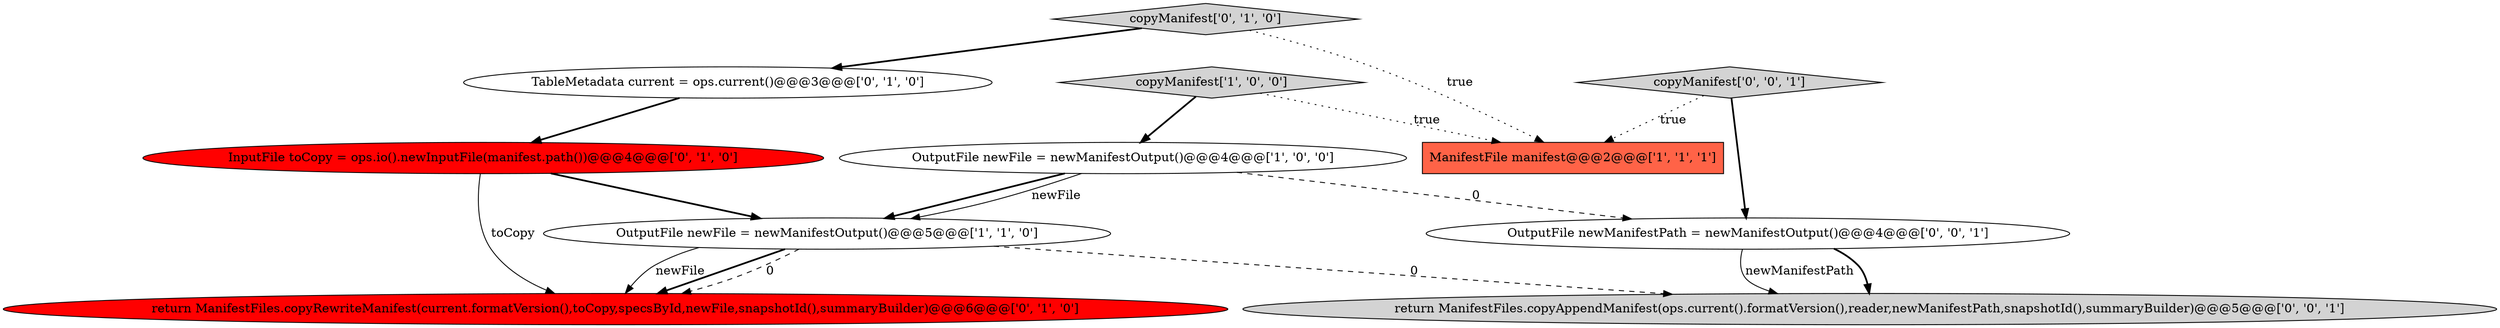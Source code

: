 digraph {
1 [style = filled, label = "OutputFile newFile = newManifestOutput()@@@4@@@['1', '0', '0']", fillcolor = white, shape = ellipse image = "AAA0AAABBB1BBB"];
4 [style = filled, label = "copyManifest['0', '1', '0']", fillcolor = lightgray, shape = diamond image = "AAA0AAABBB2BBB"];
9 [style = filled, label = "OutputFile newManifestPath = newManifestOutput()@@@4@@@['0', '0', '1']", fillcolor = white, shape = ellipse image = "AAA0AAABBB3BBB"];
6 [style = filled, label = "return ManifestFiles.copyRewriteManifest(current.formatVersion(),toCopy,specsById,newFile,snapshotId(),summaryBuilder)@@@6@@@['0', '1', '0']", fillcolor = red, shape = ellipse image = "AAA1AAABBB2BBB"];
2 [style = filled, label = "copyManifest['1', '0', '0']", fillcolor = lightgray, shape = diamond image = "AAA0AAABBB1BBB"];
7 [style = filled, label = "InputFile toCopy = ops.io().newInputFile(manifest.path())@@@4@@@['0', '1', '0']", fillcolor = red, shape = ellipse image = "AAA1AAABBB2BBB"];
10 [style = filled, label = "copyManifest['0', '0', '1']", fillcolor = lightgray, shape = diamond image = "AAA0AAABBB3BBB"];
0 [style = filled, label = "ManifestFile manifest@@@2@@@['1', '1', '1']", fillcolor = tomato, shape = box image = "AAA0AAABBB1BBB"];
3 [style = filled, label = "OutputFile newFile = newManifestOutput()@@@5@@@['1', '1', '0']", fillcolor = white, shape = ellipse image = "AAA0AAABBB1BBB"];
5 [style = filled, label = "TableMetadata current = ops.current()@@@3@@@['0', '1', '0']", fillcolor = white, shape = ellipse image = "AAA0AAABBB2BBB"];
8 [style = filled, label = "return ManifestFiles.copyAppendManifest(ops.current().formatVersion(),reader,newManifestPath,snapshotId(),summaryBuilder)@@@5@@@['0', '0', '1']", fillcolor = lightgray, shape = ellipse image = "AAA0AAABBB3BBB"];
1->3 [style = bold, label=""];
3->8 [style = dashed, label="0"];
5->7 [style = bold, label=""];
10->0 [style = dotted, label="true"];
3->6 [style = bold, label=""];
7->3 [style = bold, label=""];
10->9 [style = bold, label=""];
3->6 [style = dashed, label="0"];
1->9 [style = dashed, label="0"];
2->0 [style = dotted, label="true"];
3->6 [style = solid, label="newFile"];
9->8 [style = bold, label=""];
4->5 [style = bold, label=""];
2->1 [style = bold, label=""];
7->6 [style = solid, label="toCopy"];
4->0 [style = dotted, label="true"];
9->8 [style = solid, label="newManifestPath"];
1->3 [style = solid, label="newFile"];
}
